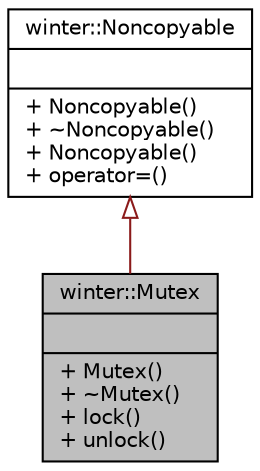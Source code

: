 digraph "winter::Mutex"
{
 // LATEX_PDF_SIZE
  edge [fontname="Helvetica",fontsize="10",labelfontname="Helvetica",labelfontsize="10"];
  node [fontname="Helvetica",fontsize="10",shape=record];
  Node1 [label="{winter::Mutex\n||+ Mutex()\l+ ~Mutex()\l+ lock()\l+ unlock()\l}",height=0.2,width=0.4,color="black", fillcolor="grey75", style="filled", fontcolor="black",tooltip="互斥量"];
  Node2 -> Node1 [dir="back",color="firebrick4",fontsize="10",style="solid",arrowtail="onormal"];
  Node2 [label="{winter::Noncopyable\n||+ Noncopyable()\l+ ~Noncopyable()\l+ Noncopyable()\l+ operator=()\l}",height=0.2,width=0.4,color="black", fillcolor="white", style="filled",URL="$classwinter_1_1Noncopyable.html",tooltip="对象无法拷贝,赋值"];
}

